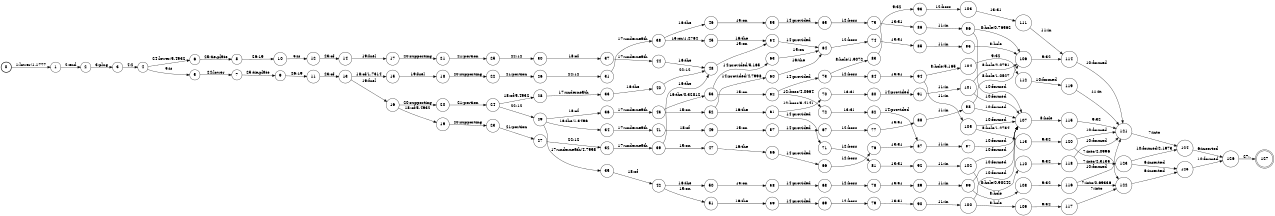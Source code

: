 digraph FST {
rankdir = LR;
size = "8.5,11";
label = "";
center = 1;
orientation = Portrait;
ranksep = "0.4";
nodesep = "0.25";
0 [label = "0", shape = circle, style = bold, fontsize = 14]
	0 -> 1 [label = "1:lower/1.1777", fontsize = 14];
1 [label = "1", shape = circle, style = solid, fontsize = 14]
	1 -> 2 [label = "2:end", fontsize = 14];
2 [label = "2", shape = circle, style = solid, fontsize = 14]
	2 -> 3 [label = "3:plug", fontsize = 14];
3 [label = "3", shape = circle, style = solid, fontsize = 14]
	3 -> 4 [label = "4:2", fontsize = 14];
4 [label = "4", shape = circle, style = solid, fontsize = 14]
	4 -> 6 [label = "24:lower/5.4932", fontsize = 14];
	4 -> 5 [label = "5:is", fontsize = 14];
5 [label = "5", shape = circle, style = solid, fontsize = 14]
	5 -> 7 [label = "24:lower", fontsize = 14];
6 [label = "6", shape = circle, style = solid, fontsize = 14]
	6 -> 8 [label = "25:tie-plate", fontsize = 14];
7 [label = "7", shape = circle, style = solid, fontsize = 14]
	7 -> 9 [label = "25:tie-plate", fontsize = 14];
8 [label = "8", shape = circle, style = solid, fontsize = 14]
	8 -> 10 [label = "26:19", fontsize = 14];
9 [label = "9", shape = circle, style = solid, fontsize = 14]
	9 -> 11 [label = "26:19", fontsize = 14];
10 [label = "10", shape = circle, style = solid, fontsize = 14]
	10 -> 12 [label = "5:is", fontsize = 14];
11 [label = "11", shape = circle, style = solid, fontsize = 14]
	11 -> 13 [label = "23:of", fontsize = 14];
12 [label = "12", shape = circle, style = solid, fontsize = 14]
	12 -> 14 [label = "23:of", fontsize = 14];
13 [label = "13", shape = circle, style = solid, fontsize = 14]
	13 -> 16 [label = "19:fuel", fontsize = 14];
	13 -> 15 [label = "18:of/1.7314", fontsize = 14];
14 [label = "14", shape = circle, style = solid, fontsize = 14]
	14 -> 17 [label = "19:fuel", fontsize = 14];
15 [label = "15", shape = circle, style = solid, fontsize = 14]
	15 -> 18 [label = "19:fuel", fontsize = 14];
16 [label = "16", shape = circle, style = solid, fontsize = 14]
	16 -> 20 [label = "20:supporting", fontsize = 14];
	16 -> 19 [label = "18:of/5.4932", fontsize = 14];
17 [label = "17", shape = circle, style = solid, fontsize = 14]
	17 -> 21 [label = "20:supporting", fontsize = 14];
18 [label = "18", shape = circle, style = solid, fontsize = 14]
	18 -> 22 [label = "20:supporting", fontsize = 14];
19 [label = "19", shape = circle, style = solid, fontsize = 14]
	19 -> 23 [label = "20:supporting", fontsize = 14];
20 [label = "20", shape = circle, style = solid, fontsize = 14]
	20 -> 24 [label = "21:portion", fontsize = 14];
21 [label = "21", shape = circle, style = solid, fontsize = 14]
	21 -> 25 [label = "21:portion", fontsize = 14];
22 [label = "22", shape = circle, style = solid, fontsize = 14]
	22 -> 26 [label = "21:portion", fontsize = 14];
23 [label = "23", shape = circle, style = solid, fontsize = 14]
	23 -> 27 [label = "21:portion", fontsize = 14];
24 [label = "24", shape = circle, style = solid, fontsize = 14]
	24 -> 29 [label = "22:12", fontsize = 14];
	24 -> 28 [label = "18:of/5.4932", fontsize = 14];
25 [label = "25", shape = circle, style = solid, fontsize = 14]
	25 -> 30 [label = "22:12", fontsize = 14];
26 [label = "26", shape = circle, style = solid, fontsize = 14]
	26 -> 31 [label = "22:12", fontsize = 14];
27 [label = "27", shape = circle, style = solid, fontsize = 14]
	27 -> 32 [label = "22:12", fontsize = 14];
28 [label = "28", shape = circle, style = solid, fontsize = 14]
	28 -> 33 [label = "17:underneath", fontsize = 14];
29 [label = "29", shape = circle, style = solid, fontsize = 14]
	29 -> 34 [label = "16:the/1.3496", fontsize = 14];
	29 -> 35 [label = "17:underneath/4.7998", fontsize = 14];
	29 -> 36 [label = "18:of", fontsize = 14];
30 [label = "30", shape = circle, style = solid, fontsize = 14]
	30 -> 37 [label = "18:of", fontsize = 14];
31 [label = "31", shape = circle, style = solid, fontsize = 14]
	31 -> 38 [label = "17:underneath", fontsize = 14];
32 [label = "32", shape = circle, style = solid, fontsize = 14]
	32 -> 39 [label = "17:underneath", fontsize = 14];
33 [label = "33", shape = circle, style = solid, fontsize = 14]
	33 -> 40 [label = "16:the", fontsize = 14];
34 [label = "34", shape = circle, style = solid, fontsize = 14]
	34 -> 41 [label = "17:underneath", fontsize = 14];
35 [label = "35", shape = circle, style = solid, fontsize = 14]
	35 -> 42 [label = "18:of", fontsize = 14];
36 [label = "36", shape = circle, style = solid, fontsize = 14]
	36 -> 43 [label = "17:underneath", fontsize = 14];
37 [label = "37", shape = circle, style = solid, fontsize = 14]
	37 -> 44 [label = "17:underneath", fontsize = 14];
38 [label = "38", shape = circle, style = solid, fontsize = 14]
	38 -> 45 [label = "15:on/1.2764", fontsize = 14];
	38 -> 46 [label = "16:the", fontsize = 14];
39 [label = "39", shape = circle, style = solid, fontsize = 14]
	39 -> 47 [label = "15:on", fontsize = 14];
	39 -> 48 [label = "16:the", fontsize = 14];
40 [label = "40", shape = circle, style = solid, fontsize = 14]
	40 -> 48 [label = "22:12", fontsize = 14];
41 [label = "41", shape = circle, style = solid, fontsize = 14]
	41 -> 49 [label = "18:of", fontsize = 14];
42 [label = "42", shape = circle, style = solid, fontsize = 14]
	42 -> 51 [label = "15:on", fontsize = 14];
	42 -> 50 [label = "16:the", fontsize = 14];
43 [label = "43", shape = circle, style = solid, fontsize = 14]
	43 -> 52 [label = "15:on", fontsize = 14];
	43 -> 53 [label = "16:the/0.32812", fontsize = 14];
44 [label = "44", shape = circle, style = solid, fontsize = 14]
	44 -> 48 [label = "16:the", fontsize = 14];
45 [label = "45", shape = circle, style = solid, fontsize = 14]
	45 -> 54 [label = "16:the", fontsize = 14];
46 [label = "46", shape = circle, style = solid, fontsize = 14]
	46 -> 55 [label = "15:on", fontsize = 14];
47 [label = "47", shape = circle, style = solid, fontsize = 14]
	47 -> 56 [label = "16:the", fontsize = 14];
48 [label = "48", shape = circle, style = solid, fontsize = 14]
	48 -> 54 [label = "15:on", fontsize = 14];
49 [label = "49", shape = circle, style = solid, fontsize = 14]
	49 -> 57 [label = "15:on", fontsize = 14];
50 [label = "50", shape = circle, style = solid, fontsize = 14]
	50 -> 58 [label = "15:on", fontsize = 14];
51 [label = "51", shape = circle, style = solid, fontsize = 14]
	51 -> 59 [label = "16:the", fontsize = 14];
52 [label = "52", shape = circle, style = solid, fontsize = 14]
	52 -> 60 [label = "14:provided/4.7998", fontsize = 14];
	52 -> 61 [label = "16:the", fontsize = 14];
53 [label = "53", shape = circle, style = solid, fontsize = 14]
	53 -> 63 [label = "14:provided/5.165", fontsize = 14];
	53 -> 62 [label = "15:on", fontsize = 14];
54 [label = "54", shape = circle, style = solid, fontsize = 14]
	54 -> 64 [label = "14:provided", fontsize = 14];
55 [label = "55", shape = circle, style = solid, fontsize = 14]
	55 -> 65 [label = "14:provided", fontsize = 14];
56 [label = "56", shape = circle, style = solid, fontsize = 14]
	56 -> 66 [label = "14:provided", fontsize = 14];
57 [label = "57", shape = circle, style = solid, fontsize = 14]
	57 -> 67 [label = "14:provided", fontsize = 14];
58 [label = "58", shape = circle, style = solid, fontsize = 14]
	58 -> 68 [label = "14:provided", fontsize = 14];
59 [label = "59", shape = circle, style = solid, fontsize = 14]
	59 -> 69 [label = "14:provided", fontsize = 14];
60 [label = "60", shape = circle, style = solid, fontsize = 14]
	60 -> 64 [label = "16:the", fontsize = 14];
61 [label = "61", shape = circle, style = solid, fontsize = 14]
	61 -> 70 [label = "12:boss/3.4141", fontsize = 14];
	61 -> 71 [label = "14:provided", fontsize = 14];
62 [label = "62", shape = circle, style = solid, fontsize = 14]
	62 -> 72 [label = "12:boss/4.0664", fontsize = 14];
	62 -> 73 [label = "14:provided", fontsize = 14];
63 [label = "63", shape = circle, style = solid, fontsize = 14]
	63 -> 64 [label = "15:on", fontsize = 14];
64 [label = "64", shape = circle, style = solid, fontsize = 14]
	64 -> 74 [label = "12:boss", fontsize = 14];
65 [label = "65", shape = circle, style = solid, fontsize = 14]
	65 -> 75 [label = "12:boss", fontsize = 14];
66 [label = "66", shape = circle, style = solid, fontsize = 14]
	66 -> 76 [label = "12:boss", fontsize = 14];
67 [label = "67", shape = circle, style = solid, fontsize = 14]
	67 -> 77 [label = "12:boss", fontsize = 14];
68 [label = "68", shape = circle, style = solid, fontsize = 14]
	68 -> 78 [label = "12:boss", fontsize = 14];
69 [label = "69", shape = circle, style = solid, fontsize = 14]
	69 -> 79 [label = "12:boss", fontsize = 14];
70 [label = "70", shape = circle, style = solid, fontsize = 14]
	70 -> 80 [label = "13:31", fontsize = 14];
71 [label = "71", shape = circle, style = solid, fontsize = 14]
	71 -> 81 [label = "12:boss", fontsize = 14];
72 [label = "72", shape = circle, style = solid, fontsize = 14]
	72 -> 82 [label = "13:31", fontsize = 14];
73 [label = "73", shape = circle, style = solid, fontsize = 14]
	73 -> 83 [label = "8:hole/1.9072", fontsize = 14];
	73 -> 84 [label = "12:boss", fontsize = 14];
74 [label = "74", shape = circle, style = solid, fontsize = 14]
	74 -> 85 [label = "13:31", fontsize = 14];
75 [label = "75", shape = circle, style = solid, fontsize = 14]
	75 -> 86 [label = "13:31", fontsize = 14];
76 [label = "76", shape = circle, style = solid, fontsize = 14]
	76 -> 87 [label = "13:31", fontsize = 14];
77 [label = "77", shape = circle, style = solid, fontsize = 14]
	77 -> 88 [label = "13:31", fontsize = 14];
78 [label = "78", shape = circle, style = solid, fontsize = 14]
	78 -> 89 [label = "13:31", fontsize = 14];
79 [label = "79", shape = circle, style = solid, fontsize = 14]
	79 -> 90 [label = "13:31", fontsize = 14];
80 [label = "80", shape = circle, style = solid, fontsize = 14]
	80 -> 91 [label = "14:provided", fontsize = 14];
81 [label = "81", shape = circle, style = solid, fontsize = 14]
	81 -> 92 [label = "13:31", fontsize = 14];
82 [label = "82", shape = circle, style = solid, fontsize = 14]
	82 -> 87 [label = "14:provided", fontsize = 14];
83 [label = "83", shape = circle, style = solid, fontsize = 14]
	83 -> 93 [label = "9:32", fontsize = 14];
84 [label = "84", shape = circle, style = solid, fontsize = 14]
	84 -> 94 [label = "13:31", fontsize = 14];
85 [label = "85", shape = circle, style = solid, fontsize = 14]
	85 -> 95 [label = "11:in", fontsize = 14];
86 [label = "86", shape = circle, style = solid, fontsize = 14]
	86 -> 96 [label = "11:in", fontsize = 14];
87 [label = "87", shape = circle, style = solid, fontsize = 14]
	87 -> 97 [label = "11:in", fontsize = 14];
88 [label = "88", shape = circle, style = solid, fontsize = 14]
	88 -> 98 [label = "11:in", fontsize = 14];
89 [label = "89", shape = circle, style = solid, fontsize = 14]
	89 -> 99 [label = "11:in", fontsize = 14];
90 [label = "90", shape = circle, style = solid, fontsize = 14]
	90 -> 100 [label = "11:in", fontsize = 14];
91 [label = "91", shape = circle, style = solid, fontsize = 14]
	91 -> 101 [label = "11:in", fontsize = 14];
92 [label = "92", shape = circle, style = solid, fontsize = 14]
	92 -> 102 [label = "11:in", fontsize = 14];
93 [label = "93", shape = circle, style = solid, fontsize = 14]
	93 -> 103 [label = "12:boss", fontsize = 14];
94 [label = "94", shape = circle, style = solid, fontsize = 14]
	94 -> 104 [label = "8:hole/5.165", fontsize = 14];
	94 -> 105 [label = "11:in", fontsize = 14];
95 [label = "95", shape = circle, style = solid, fontsize = 14]
	95 -> 106 [label = "8:hole", fontsize = 14];
96 [label = "96", shape = circle, style = solid, fontsize = 14]
	96 -> 106 [label = "8:hole/0.76562", fontsize = 14];
	96 -> 107 [label = "10:formed", fontsize = 14];
97 [label = "97", shape = circle, style = solid, fontsize = 14]
	97 -> 107 [label = "10:formed", fontsize = 14];
98 [label = "98", shape = circle, style = solid, fontsize = 14]
	98 -> 106 [label = "8:hole/1.0527", fontsize = 14];
	98 -> 107 [label = "10:formed", fontsize = 14];
99 [label = "99", shape = circle, style = solid, fontsize = 14]
	99 -> 108 [label = "8:hole", fontsize = 14];
	99 -> 107 [label = "10:formed", fontsize = 14];
100 [label = "100", shape = circle, style = solid, fontsize = 14]
	100 -> 109 [label = "8:hole", fontsize = 14];
	100 -> 107 [label = "10:formed", fontsize = 14];
101 [label = "101", shape = circle, style = solid, fontsize = 14]
	101 -> 106 [label = "8:hole/2.0791", fontsize = 14];
	101 -> 107 [label = "10:formed", fontsize = 14];
102 [label = "102", shape = circle, style = solid, fontsize = 14]
	102 -> 110 [label = "8:hole/0.98242", fontsize = 14];
	102 -> 107 [label = "10:formed", fontsize = 14];
103 [label = "103", shape = circle, style = solid, fontsize = 14]
	103 -> 111 [label = "13:31", fontsize = 14];
104 [label = "104", shape = circle, style = solid, fontsize = 14]
	104 -> 112 [label = "9:32", fontsize = 14];
105 [label = "105", shape = circle, style = solid, fontsize = 14]
	105 -> 113 [label = "8:hole/1.2734", fontsize = 14];
	105 -> 107 [label = "10:formed", fontsize = 14];
106 [label = "106", shape = circle, style = solid, fontsize = 14]
	106 -> 114 [label = "9:32", fontsize = 14];
107 [label = "107", shape = circle, style = solid, fontsize = 14]
	107 -> 115 [label = "8:hole", fontsize = 14];
108 [label = "108", shape = circle, style = solid, fontsize = 14]
	108 -> 116 [label = "9:32", fontsize = 14];
109 [label = "109", shape = circle, style = solid, fontsize = 14]
	109 -> 117 [label = "9:32", fontsize = 14];
110 [label = "110", shape = circle, style = solid, fontsize = 14]
	110 -> 118 [label = "9:32", fontsize = 14];
111 [label = "111", shape = circle, style = solid, fontsize = 14]
	111 -> 114 [label = "11:in", fontsize = 14];
112 [label = "112", shape = circle, style = solid, fontsize = 14]
	112 -> 119 [label = "10:formed", fontsize = 14];
113 [label = "113", shape = circle, style = solid, fontsize = 14]
	113 -> 120 [label = "9:32", fontsize = 14];
114 [label = "114", shape = circle, style = solid, fontsize = 14]
	114 -> 121 [label = "10:formed", fontsize = 14];
115 [label = "115", shape = circle, style = solid, fontsize = 14]
	115 -> 121 [label = "9:32", fontsize = 14];
116 [label = "116", shape = circle, style = solid, fontsize = 14]
	116 -> 122 [label = "7:into/0.69336", fontsize = 14];
	116 -> 121 [label = "10:formed", fontsize = 14];
117 [label = "117", shape = circle, style = solid, fontsize = 14]
	117 -> 122 [label = "7:into", fontsize = 14];
118 [label = "118", shape = circle, style = solid, fontsize = 14]
	118 -> 123 [label = "7:into/2.3135", fontsize = 14];
	118 -> 121 [label = "10:formed", fontsize = 14];
119 [label = "119", shape = circle, style = solid, fontsize = 14]
	119 -> 121 [label = "11:in", fontsize = 14];
120 [label = "120", shape = circle, style = solid, fontsize = 14]
	120 -> 122 [label = "7:into/2.0996", fontsize = 14];
	120 -> 121 [label = "10:formed", fontsize = 14];
121 [label = "121", shape = circle, style = solid, fontsize = 14]
	121 -> 124 [label = "7:into", fontsize = 14];
122 [label = "122", shape = circle, style = solid, fontsize = 14]
	122 -> 125 [label = "6:inserted", fontsize = 14];
123 [label = "123", shape = circle, style = solid, fontsize = 14]
	123 -> 125 [label = "6:inserted", fontsize = 14];
	123 -> 124 [label = "10:formed/2.1973", fontsize = 14];
124 [label = "124", shape = circle, style = solid, fontsize = 14]
	124 -> 126 [label = "6:inserted", fontsize = 14];
125 [label = "125", shape = circle, style = solid, fontsize = 14]
	125 -> 126 [label = "10:formed", fontsize = 14];
126 [label = "126", shape = circle, style = solid, fontsize = 14]
	126 -> 127 [label = "27:.", fontsize = 14];
127 [label = "127", shape = doublecircle, style = solid, fontsize = 14]
}
